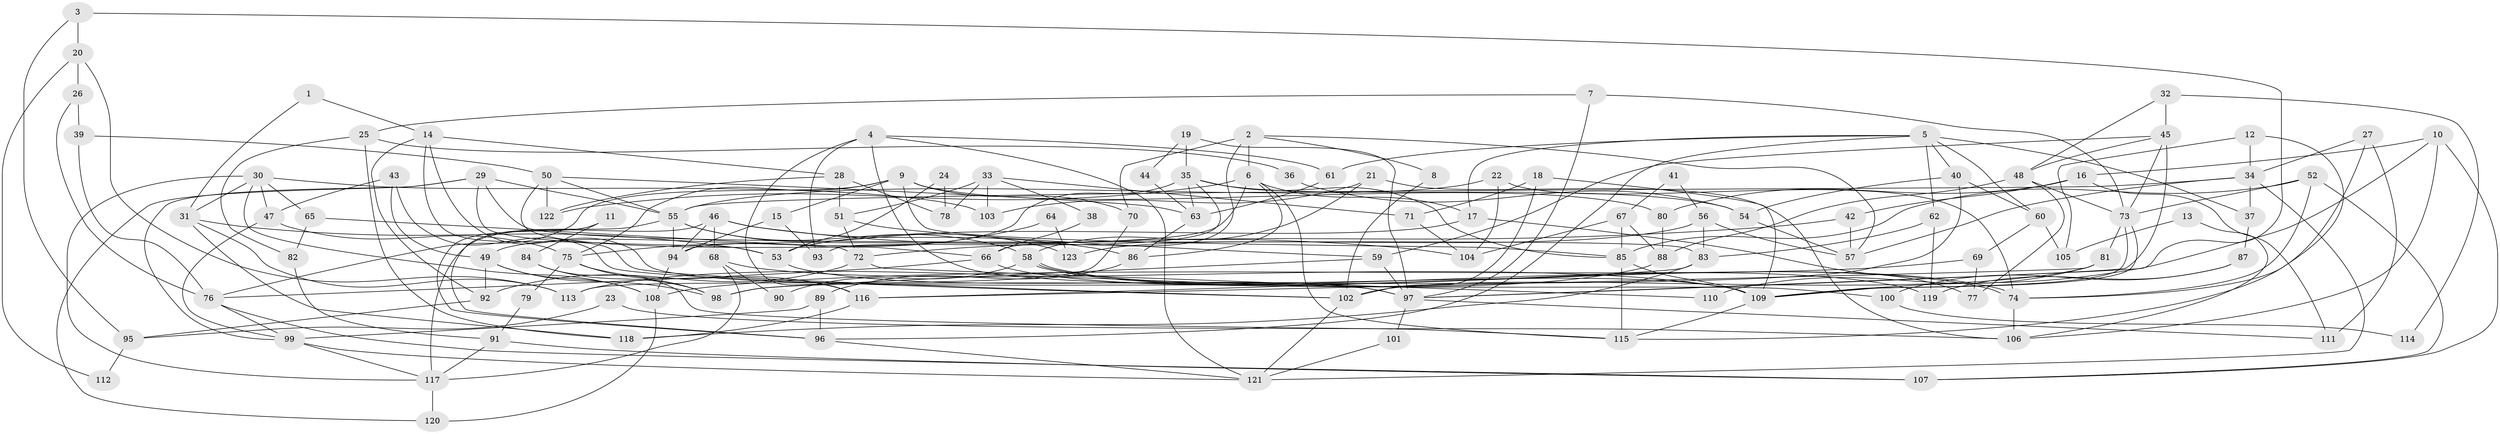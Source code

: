 // coarse degree distribution, {5: 0.1724137931034483, 16: 0.011494252873563218, 12: 0.022988505747126436, 8: 0.022988505747126436, 9: 0.034482758620689655, 3: 0.2988505747126437, 7: 0.04597701149425287, 4: 0.1724137931034483, 2: 0.12643678160919541, 6: 0.09195402298850575}
// Generated by graph-tools (version 1.1) at 2025/50/03/04/25 22:50:48]
// undirected, 123 vertices, 246 edges
graph export_dot {
  node [color=gray90,style=filled];
  1;
  2;
  3;
  4;
  5;
  6;
  7;
  8;
  9;
  10;
  11;
  12;
  13;
  14;
  15;
  16;
  17;
  18;
  19;
  20;
  21;
  22;
  23;
  24;
  25;
  26;
  27;
  28;
  29;
  30;
  31;
  32;
  33;
  34;
  35;
  36;
  37;
  38;
  39;
  40;
  41;
  42;
  43;
  44;
  45;
  46;
  47;
  48;
  49;
  50;
  51;
  52;
  53;
  54;
  55;
  56;
  57;
  58;
  59;
  60;
  61;
  62;
  63;
  64;
  65;
  66;
  67;
  68;
  69;
  70;
  71;
  72;
  73;
  74;
  75;
  76;
  77;
  78;
  79;
  80;
  81;
  82;
  83;
  84;
  85;
  86;
  87;
  88;
  89;
  90;
  91;
  92;
  93;
  94;
  95;
  96;
  97;
  98;
  99;
  100;
  101;
  102;
  103;
  104;
  105;
  106;
  107;
  108;
  109;
  110;
  111;
  112;
  113;
  114;
  115;
  116;
  117;
  118;
  119;
  120;
  121;
  122;
  123;
  1 -- 14;
  1 -- 31;
  2 -- 57;
  2 -- 6;
  2 -- 8;
  2 -- 66;
  2 -- 70;
  3 -- 20;
  3 -- 97;
  3 -- 95;
  4 -- 116;
  4 -- 61;
  4 -- 93;
  4 -- 100;
  4 -- 121;
  5 -- 17;
  5 -- 96;
  5 -- 37;
  5 -- 40;
  5 -- 60;
  5 -- 61;
  5 -- 62;
  6 -- 94;
  6 -- 115;
  6 -- 17;
  6 -- 86;
  6 -- 122;
  7 -- 97;
  7 -- 73;
  7 -- 25;
  8 -- 102;
  9 -- 76;
  9 -- 75;
  9 -- 15;
  9 -- 70;
  9 -- 80;
  9 -- 85;
  10 -- 107;
  10 -- 109;
  10 -- 16;
  10 -- 106;
  11 -- 84;
  11 -- 96;
  12 -- 34;
  12 -- 115;
  12 -- 105;
  13 -- 105;
  13 -- 106;
  14 -- 28;
  14 -- 102;
  14 -- 92;
  14 -- 97;
  15 -- 94;
  15 -- 93;
  16 -- 42;
  16 -- 80;
  16 -- 111;
  17 -- 53;
  17 -- 77;
  18 -- 109;
  18 -- 71;
  18 -- 102;
  19 -- 97;
  19 -- 35;
  19 -- 44;
  20 -- 113;
  20 -- 26;
  20 -- 112;
  21 -- 58;
  21 -- 106;
  21 -- 103;
  22 -- 55;
  22 -- 74;
  22 -- 104;
  23 -- 106;
  23 -- 95;
  24 -- 53;
  24 -- 78;
  25 -- 118;
  25 -- 36;
  25 -- 82;
  26 -- 76;
  26 -- 39;
  27 -- 111;
  27 -- 34;
  27 -- 74;
  28 -- 122;
  28 -- 51;
  28 -- 78;
  29 -- 99;
  29 -- 83;
  29 -- 53;
  29 -- 55;
  29 -- 120;
  30 -- 31;
  30 -- 117;
  30 -- 47;
  30 -- 65;
  30 -- 103;
  30 -- 108;
  31 -- 113;
  31 -- 53;
  31 -- 118;
  32 -- 45;
  32 -- 48;
  32 -- 114;
  33 -- 103;
  33 -- 51;
  33 -- 38;
  33 -- 71;
  33 -- 78;
  34 -- 121;
  34 -- 55;
  34 -- 37;
  34 -- 57;
  35 -- 93;
  35 -- 85;
  35 -- 49;
  35 -- 54;
  35 -- 63;
  36 -- 54;
  37 -- 87;
  38 -- 66;
  39 -- 50;
  39 -- 76;
  40 -- 60;
  40 -- 54;
  40 -- 98;
  41 -- 67;
  41 -- 56;
  42 -- 57;
  42 -- 72;
  43 -- 102;
  43 -- 49;
  43 -- 47;
  44 -- 63;
  45 -- 97;
  45 -- 48;
  45 -- 59;
  45 -- 73;
  46 -- 68;
  46 -- 117;
  46 -- 86;
  46 -- 94;
  46 -- 104;
  47 -- 75;
  47 -- 99;
  48 -- 73;
  48 -- 88;
  48 -- 77;
  49 -- 108;
  49 -- 92;
  49 -- 98;
  50 -- 63;
  50 -- 55;
  50 -- 66;
  50 -- 122;
  51 -- 72;
  51 -- 59;
  52 -- 73;
  52 -- 74;
  52 -- 85;
  52 -- 107;
  53 -- 97;
  54 -- 57;
  55 -- 58;
  55 -- 94;
  55 -- 96;
  55 -- 123;
  56 -- 57;
  56 -- 83;
  56 -- 123;
  58 -- 109;
  58 -- 74;
  58 -- 74;
  58 -- 90;
  59 -- 98;
  59 -- 97;
  60 -- 69;
  60 -- 105;
  61 -- 63;
  62 -- 83;
  62 -- 119;
  63 -- 86;
  64 -- 75;
  64 -- 123;
  65 -- 82;
  65 -- 72;
  66 -- 76;
  66 -- 119;
  67 -- 104;
  67 -- 85;
  67 -- 88;
  68 -- 109;
  68 -- 117;
  68 -- 90;
  69 -- 108;
  69 -- 77;
  70 -- 113;
  71 -- 104;
  72 -- 92;
  72 -- 110;
  73 -- 109;
  73 -- 109;
  73 -- 81;
  74 -- 106;
  75 -- 98;
  75 -- 79;
  75 -- 116;
  76 -- 99;
  76 -- 107;
  79 -- 91;
  80 -- 88;
  81 -- 102;
  81 -- 110;
  81 -- 116;
  82 -- 91;
  83 -- 118;
  83 -- 116;
  84 -- 98;
  84 -- 115;
  85 -- 109;
  85 -- 115;
  86 -- 89;
  87 -- 119;
  87 -- 100;
  88 -- 113;
  89 -- 96;
  89 -- 99;
  91 -- 107;
  91 -- 117;
  92 -- 95;
  94 -- 108;
  95 -- 112;
  96 -- 121;
  97 -- 101;
  97 -- 111;
  99 -- 117;
  99 -- 121;
  100 -- 114;
  101 -- 121;
  102 -- 121;
  108 -- 120;
  109 -- 115;
  116 -- 118;
  117 -- 120;
}
